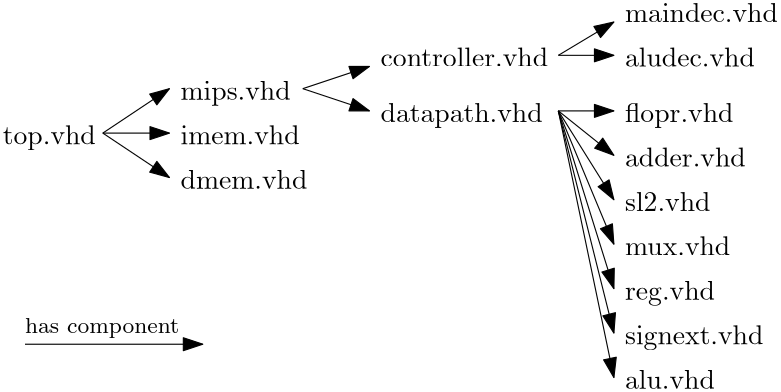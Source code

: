 <?xml version="1.0"?>
<!DOCTYPE ipe SYSTEM "ipe.dtd">
<ipe version="70212" creator="Ipe 7.2.12">
<info created="D:20200712181626" modified="D:20200812110918"/>
<preamble>\usepackage{rotating}</preamble>
<ipestyle name="basic">
<symbol name="arrow/arc(spx)">
<path stroke="sym-stroke" fill="sym-stroke" pen="sym-pen">
0 0 m
-1 0.333 l
-1 -0.333 l
h
</path>
</symbol>
<symbol name="arrow/farc(spx)">
<path stroke="sym-stroke" fill="white" pen="sym-pen">
0 0 m
-1 0.333 l
-1 -0.333 l
h
</path>
</symbol>
<symbol name="arrow/ptarc(spx)">
<path stroke="sym-stroke" fill="sym-stroke" pen="sym-pen">
0 0 m
-1 0.333 l
-0.8 0 l
-1 -0.333 l
h
</path>
</symbol>
<symbol name="arrow/fptarc(spx)">
<path stroke="sym-stroke" fill="white" pen="sym-pen">
0 0 m
-1 0.333 l
-0.8 0 l
-1 -0.333 l
h
</path>
</symbol>
<symbol name="mark/circle(sx)" transformations="translations">
<path fill="sym-stroke">
0.6 0 0 0.6 0 0 e
0.4 0 0 0.4 0 0 e
</path>
</symbol>
<symbol name="mark/disk(sx)" transformations="translations">
<path fill="sym-stroke">
0.6 0 0 0.6 0 0 e
</path>
</symbol>
<symbol name="mark/fdisk(sfx)" transformations="translations">
<group>
<path fill="sym-fill">
0.5 0 0 0.5 0 0 e
</path>
<path fill="sym-stroke" fillrule="eofill">
0.6 0 0 0.6 0 0 e
0.4 0 0 0.4 0 0 e
</path>
</group>
</symbol>
<symbol name="mark/box(sx)" transformations="translations">
<path fill="sym-stroke" fillrule="eofill">
-0.6 -0.6 m
0.6 -0.6 l
0.6 0.6 l
-0.6 0.6 l
h
-0.4 -0.4 m
0.4 -0.4 l
0.4 0.4 l
-0.4 0.4 l
h
</path>
</symbol>
<symbol name="mark/square(sx)" transformations="translations">
<path fill="sym-stroke">
-0.6 -0.6 m
0.6 -0.6 l
0.6 0.6 l
-0.6 0.6 l
h
</path>
</symbol>
<symbol name="mark/fsquare(sfx)" transformations="translations">
<group>
<path fill="sym-fill">
-0.5 -0.5 m
0.5 -0.5 l
0.5 0.5 l
-0.5 0.5 l
h
</path>
<path fill="sym-stroke" fillrule="eofill">
-0.6 -0.6 m
0.6 -0.6 l
0.6 0.6 l
-0.6 0.6 l
h
-0.4 -0.4 m
0.4 -0.4 l
0.4 0.4 l
-0.4 0.4 l
h
</path>
</group>
</symbol>
<symbol name="mark/cross(sx)" transformations="translations">
<group>
<path fill="sym-stroke">
-0.43 -0.57 m
0.57 0.43 l
0.43 0.57 l
-0.57 -0.43 l
h
</path>
<path fill="sym-stroke">
-0.43 0.57 m
0.57 -0.43 l
0.43 -0.57 l
-0.57 0.43 l
h
</path>
</group>
</symbol>
<symbol name="arrow/fnormal(spx)">
<path stroke="sym-stroke" fill="white" pen="sym-pen">
0 0 m
-1 0.333 l
-1 -0.333 l
h
</path>
</symbol>
<symbol name="arrow/pointed(spx)">
<path stroke="sym-stroke" fill="sym-stroke" pen="sym-pen">
0 0 m
-1 0.333 l
-0.8 0 l
-1 -0.333 l
h
</path>
</symbol>
<symbol name="arrow/fpointed(spx)">
<path stroke="sym-stroke" fill="white" pen="sym-pen">
0 0 m
-1 0.333 l
-0.8 0 l
-1 -0.333 l
h
</path>
</symbol>
<symbol name="arrow/linear(spx)">
<path stroke="sym-stroke" pen="sym-pen">
-1 0.333 m
0 0 l
-1 -0.333 l
</path>
</symbol>
<symbol name="arrow/fdouble(spx)">
<path stroke="sym-stroke" fill="white" pen="sym-pen">
0 0 m
-1 0.333 l
-1 -0.333 l
h
-1 0 m
-2 0.333 l
-2 -0.333 l
h
</path>
</symbol>
<symbol name="arrow/double(spx)">
<path stroke="sym-stroke" fill="sym-stroke" pen="sym-pen">
0 0 m
-1 0.333 l
-1 -0.333 l
h
-1 0 m
-2 0.333 l
-2 -0.333 l
h
</path>
</symbol>
<pen name="heavier" value="0.8"/>
<pen name="fat" value="1.2"/>
<pen name="ultrafat" value="2"/>
<symbolsize name="large" value="5"/>
<symbolsize name="small" value="2"/>
<symbolsize name="tiny" value="1.1"/>
<arrowsize name="large" value="10"/>
<arrowsize name="small" value="5"/>
<arrowsize name="tiny" value="3"/>
<color name="red" value="1 0 0"/>
<color name="green" value="0 1 0"/>
<color name="blue" value="0 0 1"/>
<color name="yellow" value="1 1 0"/>
<color name="orange" value="1 0.647 0"/>
<color name="gold" value="1 0.843 0"/>
<color name="purple" value="0.627 0.125 0.941"/>
<color name="gray" value="0.745"/>
<color name="brown" value="0.647 0.165 0.165"/>
<color name="navy" value="0 0 0.502"/>
<color name="pink" value="1 0.753 0.796"/>
<color name="seagreen" value="0.18 0.545 0.341"/>
<color name="turquoise" value="0.251 0.878 0.816"/>
<color name="violet" value="0.933 0.51 0.933"/>
<color name="darkblue" value="0 0 0.545"/>
<color name="darkcyan" value="0 0.545 0.545"/>
<color name="darkgray" value="0.663"/>
<color name="darkgreen" value="0 0.392 0"/>
<color name="darkmagenta" value="0.545 0 0.545"/>
<color name="darkorange" value="1 0.549 0"/>
<color name="darkred" value="0.545 0 0"/>
<color name="lightblue" value="0.678 0.847 0.902"/>
<color name="lightcyan" value="0.878 1 1"/>
<color name="lightgray" value="0.827"/>
<color name="lightgreen" value="0.565 0.933 0.565"/>
<color name="lightyellow" value="1 1 0.878"/>
<dashstyle name="dashed" value="[4] 0"/>
<dashstyle name="dotted" value="[1 3] 0"/>
<dashstyle name="dash dotted" value="[4 2 1 2] 0"/>
<dashstyle name="dash dot dotted" value="[4 2 1 2 1 2] 0"/>
<textsize name="large" value="\large"/>
<textsize name="Large" value="\Large"/>
<textsize name="LARGE" value="\LARGE"/>
<textsize name="huge" value="\huge"/>
<textsize name="Huge" value="\Huge"/>
<textsize name="small" value="\small"/>
<textsize name="footnote" value="\footnotesize"/>
<textsize name="tiny" value="\tiny"/>
<textstyle name="center" begin="\begin{center}" end="\end{center}"/>
<textstyle name="itemize" begin="\begin{itemize}" end="\end{itemize}"/>
<textstyle name="item" begin="\begin{itemize}\item{}" end="\end{itemize}"/>
<gridsize name="4 pts" value="4"/>
<gridsize name="8 pts (~3 mm)" value="8"/>
<gridsize name="16 pts (~6 mm)" value="16"/>
<gridsize name="32 pts (~12 mm)" value="32"/>
<gridsize name="10 pts (~3.5 mm)" value="10"/>
<gridsize name="20 pts (~7 mm)" value="20"/>
<gridsize name="14 pts (~5 mm)" value="14"/>
<gridsize name="28 pts (~10 mm)" value="28"/>
<gridsize name="56 pts (~20 mm)" value="56"/>
<anglesize name="90 deg" value="90"/>
<anglesize name="60 deg" value="60"/>
<anglesize name="45 deg" value="45"/>
<anglesize name="30 deg" value="30"/>
<anglesize name="22.5 deg" value="22.5"/>
<opacity name="10%" value="0.1"/>
<opacity name="30%" value="0.3"/>
<opacity name="50%" value="0.5"/>
<opacity name="75%" value="0.75"/>
<tiling name="falling" angle="-60" step="4" width="1"/>
<tiling name="rising" angle="30" step="4" width="1"/>
</ipestyle>
<page>
<layer name="alpha"/>
<view layers="alpha" active="alpha"/>
<text layer="alpha" matrix="1 0 0 1 -80 -24" transformations="translations" pos="96 768" stroke="black" type="label" width="33.486" height="6.926" depth="1.93" valign="baseline">top.vhd</text>
<text matrix="1 0 0 1 -16 -8" transformations="translations" pos="96 768" stroke="black" type="label" width="39.629" height="6.926" depth="1.93" valign="baseline">mips.vhd</text>
<text matrix="1 0 0 1 -16 -24" transformations="translations" pos="96 768" stroke="black" type="label" width="42.895" height="6.918" depth="0" valign="baseline">imem.vhd</text>
<text matrix="1 0 0 1 -16 -40" transformations="translations" pos="96 768" stroke="black" type="label" width="45.662" height="6.918" depth="0" valign="baseline">dmem.vhd</text>
<text matrix="1 0 0 1 56 4" transformations="translations" pos="96 768" stroke="black" type="label" width="60.385" height="6.918" depth="0" valign="baseline">controller.vhd</text>
<text matrix="1 0 0 1 56 -16" transformations="translations" pos="96 768" stroke="black" type="label" width="58.392" height="6.926" depth="1.93" valign="baseline">datapath.vhd</text>
<text matrix="1 0 0 1 144 20" transformations="translations" pos="96 768" stroke="black" type="label" width="55.071" height="6.918" depth="0" valign="baseline">maindec.vhd</text>
<text matrix="1 0 0 1 144 4" transformations="translations" pos="96 768" stroke="black" type="label" width="46.769" height="6.918" depth="0" valign="baseline">aludec.vhd</text>
<text matrix="1 0 0 1 144 -16" transformations="translations" pos="96 768" stroke="black" type="label" width="39.048" height="6.926" depth="1.93" valign="baseline">flopr.vhd</text>
<text matrix="1 0 0 1 144 -32" transformations="translations" pos="96 768" stroke="black" type="label" width="43.476" height="6.918" depth="0" valign="baseline">adder.vhd</text>
<text matrix="1 0 0 1 144 -48" transformations="translations" pos="96 768" stroke="black" type="label" width="30.774" height="6.918" depth="0" valign="baseline">sl2.vhd</text>
<text matrix="1 0 0 1 144 -64" transformations="translations" pos="96 768" stroke="black" type="label" width="37.914" height="6.918" depth="0" valign="baseline">mux.vhd</text>
<text matrix="1 0 0 1 144 -80" transformations="translations" pos="96 768" stroke="black" type="label" width="32.406" height="6.926" depth="1.93" valign="baseline">reg.vhd</text>
<text matrix="1 0 0 1 144 -96" transformations="translations" pos="96 768" stroke="black" type="label" width="49.869" height="6.926" depth="1.93" valign="baseline">signext.vhd</text>
<text matrix="1 0 0 1 144 -112" transformations="translations" pos="96 768" stroke="black" type="label" width="32.379" height="6.918" depth="0" valign="baseline">alu.vhd</text>
<text matrix="1 0 0 1 -24 -100" pos="48 776" stroke="black" type="label" width="55.562" height="5.535" depth="1.55" valign="baseline" size="footnote">has component</text>
<path matrix="1 0 0 1 0 -12" stroke="black" arrow="normal/normal">
24 684 m
88 684 l
</path>
<path stroke="black" arrow="normal/normal">
52 748 m
76 764 l
</path>
<path stroke="black" arrow="normal/normal">
52 748 m
76 748 l
</path>
<path stroke="black" arrow="normal/normal">
52 748 m
76 732 l
</path>
<path stroke="black" arrow="normal/normal">
124 764 m
148 772 l
</path>
<path stroke="black" arrow="normal/normal">
124 764 m
148 756 l
</path>
<path stroke="black" arrow="normal/normal">
216 776 m
236 788 l
</path>
<path stroke="black" arrow="normal/normal">
216 776 m
236 776 l
</path>
<path stroke="black" arrow="normal/normal">
216 756 m
236 756 l
</path>
<path stroke="black" arrow="normal/normal">
216 756 m
236 740 l
</path>
<path stroke="black" arrow="normal/normal">
216 756 m
236 724 l
</path>
<path stroke="black" arrow="normal/normal">
216 756 m
236 708 l
</path>
<path stroke="black" arrow="normal/normal">
216 756 m
236 692 l
</path>
<path stroke="black" arrow="normal/normal">
216 756 m
236 676 l
</path>
<path stroke="black" arrow="normal/normal">
216 756 m
236 660 l
</path>
</page>
</ipe>
